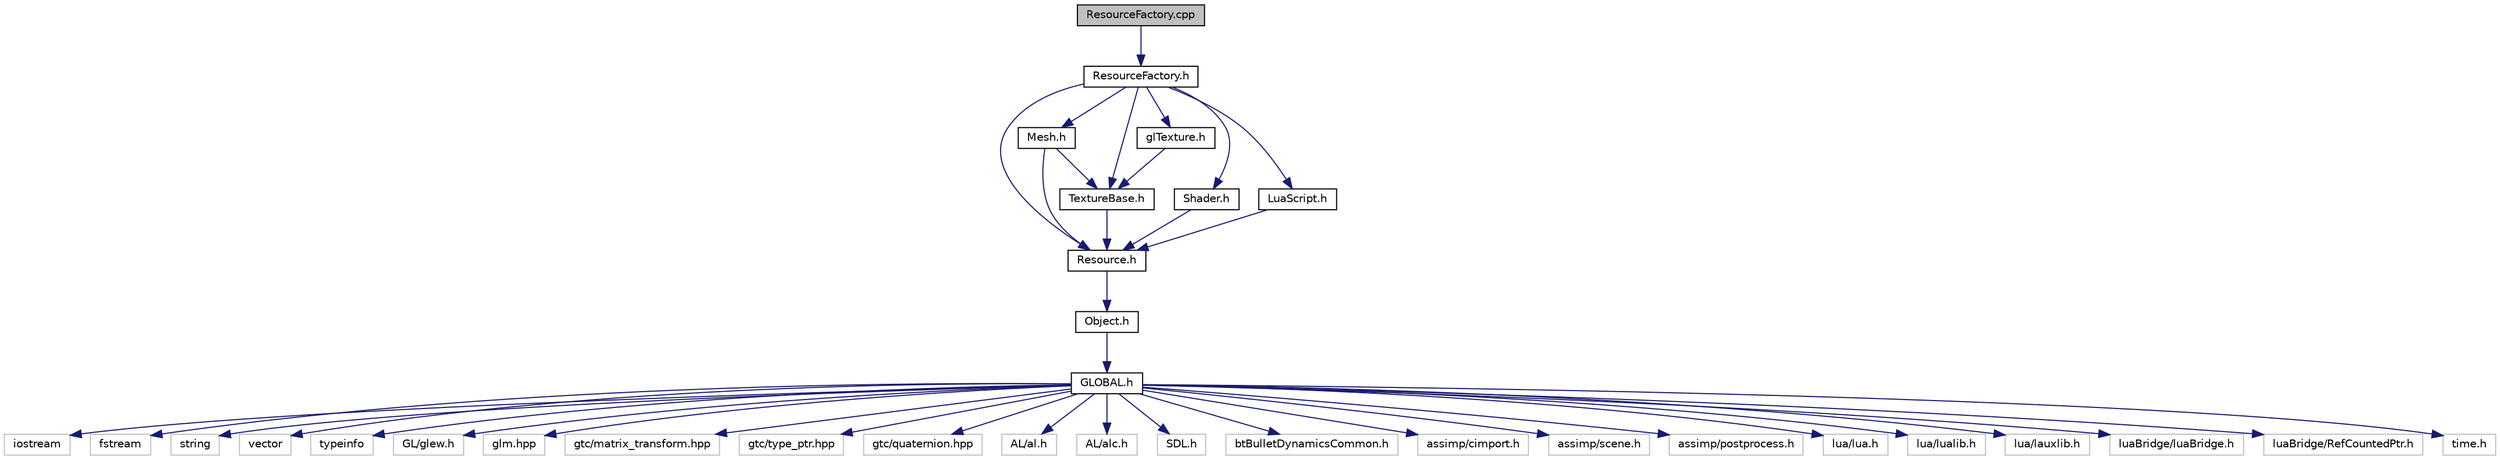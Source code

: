 digraph "ResourceFactory.cpp"
{
  edge [fontname="Helvetica",fontsize="10",labelfontname="Helvetica",labelfontsize="10"];
  node [fontname="Helvetica",fontsize="10",shape=record];
  Node1 [label="ResourceFactory.cpp",height=0.2,width=0.4,color="black", fillcolor="grey75", style="filled", fontcolor="black"];
  Node1 -> Node2 [color="midnightblue",fontsize="10",style="solid",fontname="Helvetica"];
  Node2 [label="ResourceFactory.h",height=0.2,width=0.4,color="black", fillcolor="white", style="filled",URL="$_resource_factory_8h.html"];
  Node2 -> Node3 [color="midnightblue",fontsize="10",style="solid",fontname="Helvetica"];
  Node3 [label="Resource.h",height=0.2,width=0.4,color="black", fillcolor="white", style="filled",URL="$_resource_8h.html"];
  Node3 -> Node4 [color="midnightblue",fontsize="10",style="solid",fontname="Helvetica"];
  Node4 [label="Object.h",height=0.2,width=0.4,color="black", fillcolor="white", style="filled",URL="$_object_8h.html"];
  Node4 -> Node5 [color="midnightblue",fontsize="10",style="solid",fontname="Helvetica"];
  Node5 [label="GLOBAL.h",height=0.2,width=0.4,color="black", fillcolor="white", style="filled",URL="$_g_l_o_b_a_l_8h.html"];
  Node5 -> Node6 [color="midnightblue",fontsize="10",style="solid",fontname="Helvetica"];
  Node6 [label="iostream",height=0.2,width=0.4,color="grey75", fillcolor="white", style="filled"];
  Node5 -> Node7 [color="midnightblue",fontsize="10",style="solid",fontname="Helvetica"];
  Node7 [label="fstream",height=0.2,width=0.4,color="grey75", fillcolor="white", style="filled"];
  Node5 -> Node8 [color="midnightblue",fontsize="10",style="solid",fontname="Helvetica"];
  Node8 [label="string",height=0.2,width=0.4,color="grey75", fillcolor="white", style="filled"];
  Node5 -> Node9 [color="midnightblue",fontsize="10",style="solid",fontname="Helvetica"];
  Node9 [label="vector",height=0.2,width=0.4,color="grey75", fillcolor="white", style="filled"];
  Node5 -> Node10 [color="midnightblue",fontsize="10",style="solid",fontname="Helvetica"];
  Node10 [label="typeinfo",height=0.2,width=0.4,color="grey75", fillcolor="white", style="filled"];
  Node5 -> Node11 [color="midnightblue",fontsize="10",style="solid",fontname="Helvetica"];
  Node11 [label="GL/glew.h",height=0.2,width=0.4,color="grey75", fillcolor="white", style="filled"];
  Node5 -> Node12 [color="midnightblue",fontsize="10",style="solid",fontname="Helvetica"];
  Node12 [label="glm.hpp",height=0.2,width=0.4,color="grey75", fillcolor="white", style="filled"];
  Node5 -> Node13 [color="midnightblue",fontsize="10",style="solid",fontname="Helvetica"];
  Node13 [label="gtc/matrix_transform.hpp",height=0.2,width=0.4,color="grey75", fillcolor="white", style="filled"];
  Node5 -> Node14 [color="midnightblue",fontsize="10",style="solid",fontname="Helvetica"];
  Node14 [label="gtc/type_ptr.hpp",height=0.2,width=0.4,color="grey75", fillcolor="white", style="filled"];
  Node5 -> Node15 [color="midnightblue",fontsize="10",style="solid",fontname="Helvetica"];
  Node15 [label="gtc/quaternion.hpp",height=0.2,width=0.4,color="grey75", fillcolor="white", style="filled"];
  Node5 -> Node16 [color="midnightblue",fontsize="10",style="solid",fontname="Helvetica"];
  Node16 [label="AL/al.h",height=0.2,width=0.4,color="grey75", fillcolor="white", style="filled"];
  Node5 -> Node17 [color="midnightblue",fontsize="10",style="solid",fontname="Helvetica"];
  Node17 [label="AL/alc.h",height=0.2,width=0.4,color="grey75", fillcolor="white", style="filled"];
  Node5 -> Node18 [color="midnightblue",fontsize="10",style="solid",fontname="Helvetica"];
  Node18 [label="SDL.h",height=0.2,width=0.4,color="grey75", fillcolor="white", style="filled"];
  Node5 -> Node19 [color="midnightblue",fontsize="10",style="solid",fontname="Helvetica"];
  Node19 [label="btBulletDynamicsCommon.h",height=0.2,width=0.4,color="grey75", fillcolor="white", style="filled"];
  Node5 -> Node20 [color="midnightblue",fontsize="10",style="solid",fontname="Helvetica"];
  Node20 [label="assimp/cimport.h",height=0.2,width=0.4,color="grey75", fillcolor="white", style="filled"];
  Node5 -> Node21 [color="midnightblue",fontsize="10",style="solid",fontname="Helvetica"];
  Node21 [label="assimp/scene.h",height=0.2,width=0.4,color="grey75", fillcolor="white", style="filled"];
  Node5 -> Node22 [color="midnightblue",fontsize="10",style="solid",fontname="Helvetica"];
  Node22 [label="assimp/postprocess.h",height=0.2,width=0.4,color="grey75", fillcolor="white", style="filled"];
  Node5 -> Node23 [color="midnightblue",fontsize="10",style="solid",fontname="Helvetica"];
  Node23 [label="lua/lua.h",height=0.2,width=0.4,color="grey75", fillcolor="white", style="filled"];
  Node5 -> Node24 [color="midnightblue",fontsize="10",style="solid",fontname="Helvetica"];
  Node24 [label="lua/lualib.h",height=0.2,width=0.4,color="grey75", fillcolor="white", style="filled"];
  Node5 -> Node25 [color="midnightblue",fontsize="10",style="solid",fontname="Helvetica"];
  Node25 [label="lua/lauxlib.h",height=0.2,width=0.4,color="grey75", fillcolor="white", style="filled"];
  Node5 -> Node26 [color="midnightblue",fontsize="10",style="solid",fontname="Helvetica"];
  Node26 [label="luaBridge/luaBridge.h",height=0.2,width=0.4,color="grey75", fillcolor="white", style="filled"];
  Node5 -> Node27 [color="midnightblue",fontsize="10",style="solid",fontname="Helvetica"];
  Node27 [label="luaBridge/RefCountedPtr.h",height=0.2,width=0.4,color="grey75", fillcolor="white", style="filled"];
  Node5 -> Node28 [color="midnightblue",fontsize="10",style="solid",fontname="Helvetica"];
  Node28 [label="time.h",height=0.2,width=0.4,color="grey75", fillcolor="white", style="filled"];
  Node2 -> Node29 [color="midnightblue",fontsize="10",style="solid",fontname="Helvetica"];
  Node29 [label="Mesh.h",height=0.2,width=0.4,color="black", fillcolor="white", style="filled",URL="$_mesh_8h.html"];
  Node29 -> Node3 [color="midnightblue",fontsize="10",style="solid",fontname="Helvetica"];
  Node29 -> Node30 [color="midnightblue",fontsize="10",style="solid",fontname="Helvetica"];
  Node30 [label="TextureBase.h",height=0.2,width=0.4,color="black", fillcolor="white", style="filled",URL="$_texture_base_8h.html"];
  Node30 -> Node3 [color="midnightblue",fontsize="10",style="solid",fontname="Helvetica"];
  Node2 -> Node31 [color="midnightblue",fontsize="10",style="solid",fontname="Helvetica"];
  Node31 [label="Shader.h",height=0.2,width=0.4,color="black", fillcolor="white", style="filled",URL="$_shader_8h.html"];
  Node31 -> Node3 [color="midnightblue",fontsize="10",style="solid",fontname="Helvetica"];
  Node2 -> Node30 [color="midnightblue",fontsize="10",style="solid",fontname="Helvetica"];
  Node2 -> Node32 [color="midnightblue",fontsize="10",style="solid",fontname="Helvetica"];
  Node32 [label="glTexture.h",height=0.2,width=0.4,color="black", fillcolor="white", style="filled",URL="$gl_texture_8h.html"];
  Node32 -> Node30 [color="midnightblue",fontsize="10",style="solid",fontname="Helvetica"];
  Node2 -> Node33 [color="midnightblue",fontsize="10",style="solid",fontname="Helvetica"];
  Node33 [label="LuaScript.h",height=0.2,width=0.4,color="black", fillcolor="white", style="filled",URL="$_lua_script_8h.html"];
  Node33 -> Node3 [color="midnightblue",fontsize="10",style="solid",fontname="Helvetica"];
}
